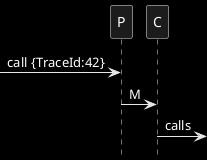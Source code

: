 @startuml
hide footbox
skinparam monochrome reverse
->P:call {TraceId:42}
P->C: M
C->:calls
@enduml
